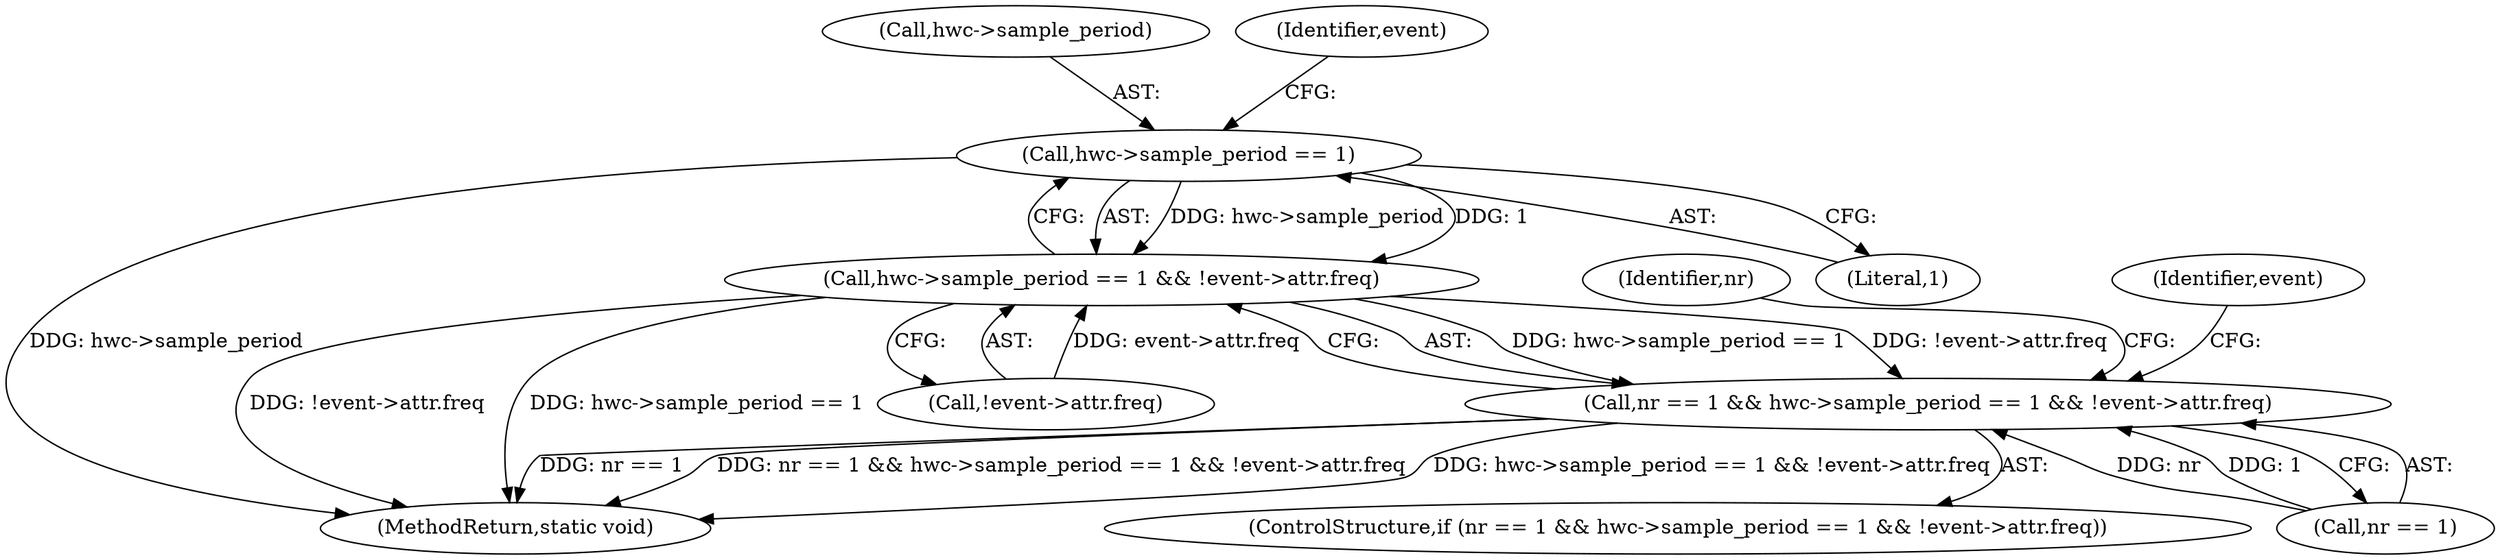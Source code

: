 digraph "0_linux_a8b0ca17b80e92faab46ee7179ba9e99ccb61233_64@pointer" {
"1000134" [label="(Call,hwc->sample_period == 1)"];
"1000133" [label="(Call,hwc->sample_period == 1 && !event->attr.freq)"];
"1000129" [label="(Call,nr == 1 && hwc->sample_period == 1 && !event->attr.freq)"];
"1000135" [label="(Call,hwc->sample_period)"];
"1000138" [label="(Literal,1)"];
"1000153" [label="(Identifier,nr)"];
"1000130" [label="(Call,nr == 1)"];
"1000147" [label="(Identifier,event)"];
"1000133" [label="(Call,hwc->sample_period == 1 && !event->attr.freq)"];
"1000164" [label="(MethodReturn,static void)"];
"1000128" [label="(ControlStructure,if (nr == 1 && hwc->sample_period == 1 && !event->attr.freq))"];
"1000129" [label="(Call,nr == 1 && hwc->sample_period == 1 && !event->attr.freq)"];
"1000142" [label="(Identifier,event)"];
"1000139" [label="(Call,!event->attr.freq)"];
"1000134" [label="(Call,hwc->sample_period == 1)"];
"1000134" -> "1000133"  [label="AST: "];
"1000134" -> "1000138"  [label="CFG: "];
"1000135" -> "1000134"  [label="AST: "];
"1000138" -> "1000134"  [label="AST: "];
"1000142" -> "1000134"  [label="CFG: "];
"1000133" -> "1000134"  [label="CFG: "];
"1000134" -> "1000164"  [label="DDG: hwc->sample_period"];
"1000134" -> "1000133"  [label="DDG: hwc->sample_period"];
"1000134" -> "1000133"  [label="DDG: 1"];
"1000133" -> "1000129"  [label="AST: "];
"1000133" -> "1000139"  [label="CFG: "];
"1000139" -> "1000133"  [label="AST: "];
"1000129" -> "1000133"  [label="CFG: "];
"1000133" -> "1000164"  [label="DDG: !event->attr.freq"];
"1000133" -> "1000164"  [label="DDG: hwc->sample_period == 1"];
"1000133" -> "1000129"  [label="DDG: hwc->sample_period == 1"];
"1000133" -> "1000129"  [label="DDG: !event->attr.freq"];
"1000139" -> "1000133"  [label="DDG: event->attr.freq"];
"1000129" -> "1000128"  [label="AST: "];
"1000129" -> "1000130"  [label="CFG: "];
"1000130" -> "1000129"  [label="AST: "];
"1000147" -> "1000129"  [label="CFG: "];
"1000153" -> "1000129"  [label="CFG: "];
"1000129" -> "1000164"  [label="DDG: nr == 1"];
"1000129" -> "1000164"  [label="DDG: nr == 1 && hwc->sample_period == 1 && !event->attr.freq"];
"1000129" -> "1000164"  [label="DDG: hwc->sample_period == 1 && !event->attr.freq"];
"1000130" -> "1000129"  [label="DDG: nr"];
"1000130" -> "1000129"  [label="DDG: 1"];
}
